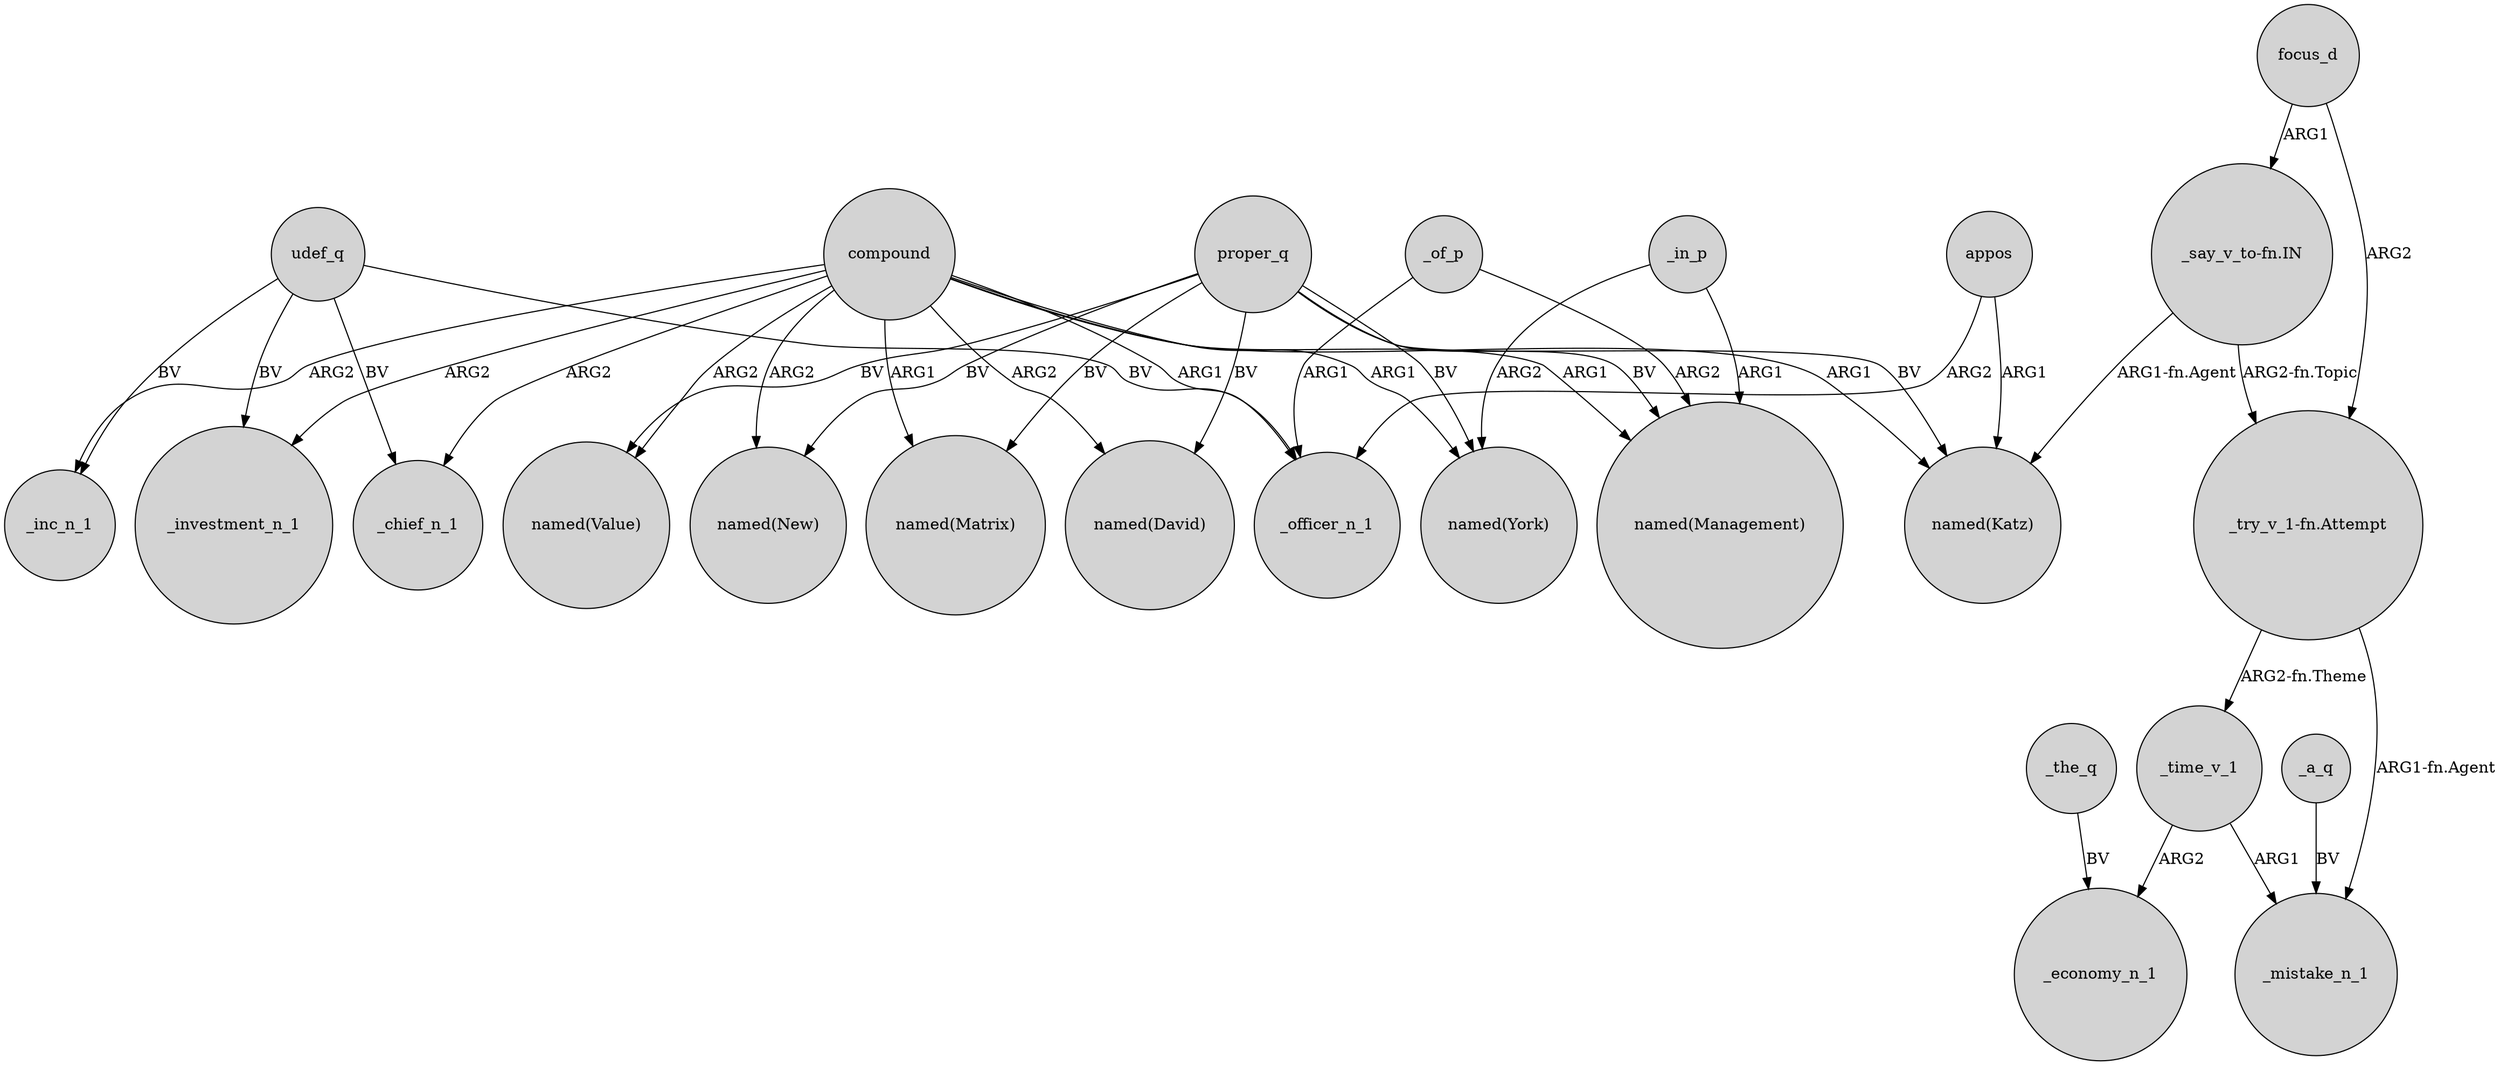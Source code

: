 digraph {
	node [shape=circle style=filled]
	"_say_v_to-fn.IN" -> "named(Katz)" [label="ARG1-fn.Agent"]
	udef_q -> _inc_n_1 [label=BV]
	compound -> "named(New)" [label=ARG2]
	compound -> "named(Matrix)" [label=ARG1]
	_of_p -> "named(Management)" [label=ARG2]
	_time_v_1 -> _mistake_n_1 [label=ARG1]
	proper_q -> "named(New)" [label=BV]
	proper_q -> "named(Management)" [label=BV]
	compound -> "named(Katz)" [label=ARG1]
	proper_q -> "named(Matrix)" [label=BV]
	_time_v_1 -> _economy_n_1 [label=ARG2]
	_the_q -> _economy_n_1 [label=BV]
	_in_p -> "named(Management)" [label=ARG1]
	compound -> _investment_n_1 [label=ARG2]
	focus_d -> "_try_v_1-fn.Attempt" [label=ARG2]
	compound -> _chief_n_1 [label=ARG2]
	compound -> _officer_n_1 [label=ARG1]
	"_try_v_1-fn.Attempt" -> _mistake_n_1 [label="ARG1-fn.Agent"]
	appos -> _officer_n_1 [label=ARG2]
	appos -> "named(Katz)" [label=ARG1]
	proper_q -> "named(Katz)" [label=BV]
	"_say_v_to-fn.IN" -> "_try_v_1-fn.Attempt" [label="ARG2-fn.Topic"]
	compound -> "named(York)" [label=ARG1]
	udef_q -> _chief_n_1 [label=BV]
	_a_q -> _mistake_n_1 [label=BV]
	compound -> "named(David)" [label=ARG2]
	udef_q -> _officer_n_1 [label=BV]
	proper_q -> "named(Value)" [label=BV]
	_in_p -> "named(York)" [label=ARG2]
	_of_p -> _officer_n_1 [label=ARG1]
	udef_q -> _investment_n_1 [label=BV]
	compound -> "named(Management)" [label=ARG1]
	proper_q -> "named(David)" [label=BV]
	proper_q -> "named(York)" [label=BV]
	compound -> _inc_n_1 [label=ARG2]
	compound -> "named(Value)" [label=ARG2]
	"_try_v_1-fn.Attempt" -> _time_v_1 [label="ARG2-fn.Theme"]
	focus_d -> "_say_v_to-fn.IN" [label=ARG1]
}
